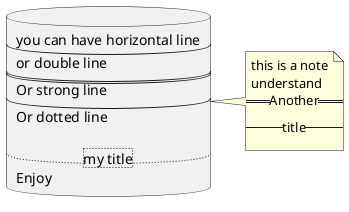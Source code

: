 @startuml
database DB1  as "
you can have horizontal line
---
or double line
===
Or strong line
---
Or dotted line

..my title..
Enjoy
"

note right
this is a note
understand
==Another==
--title--
end note
@enduml